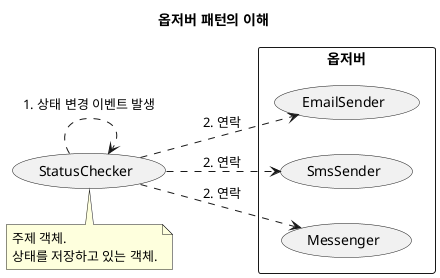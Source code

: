 @startuml

title 옵저버 패턴의 이해

left to right direction

usecase "StatusChecker"
note bottom
  주제 객체.
  상태를 저장하고 있는 객체.
end note

rectangle 옵저버 {
  usecase "EmailSender"
  usecase "SmsSender"
  usecase "Messenger"
}

StatusChecker ..> StatusChecker : 1. 상태 변경 이벤트 발생
StatusChecker ..> EmailSender : 2. 연락
StatusChecker ..> SmsSender : 2. 연락
StatusChecker ..> Messenger : 2. 연락

@enduml